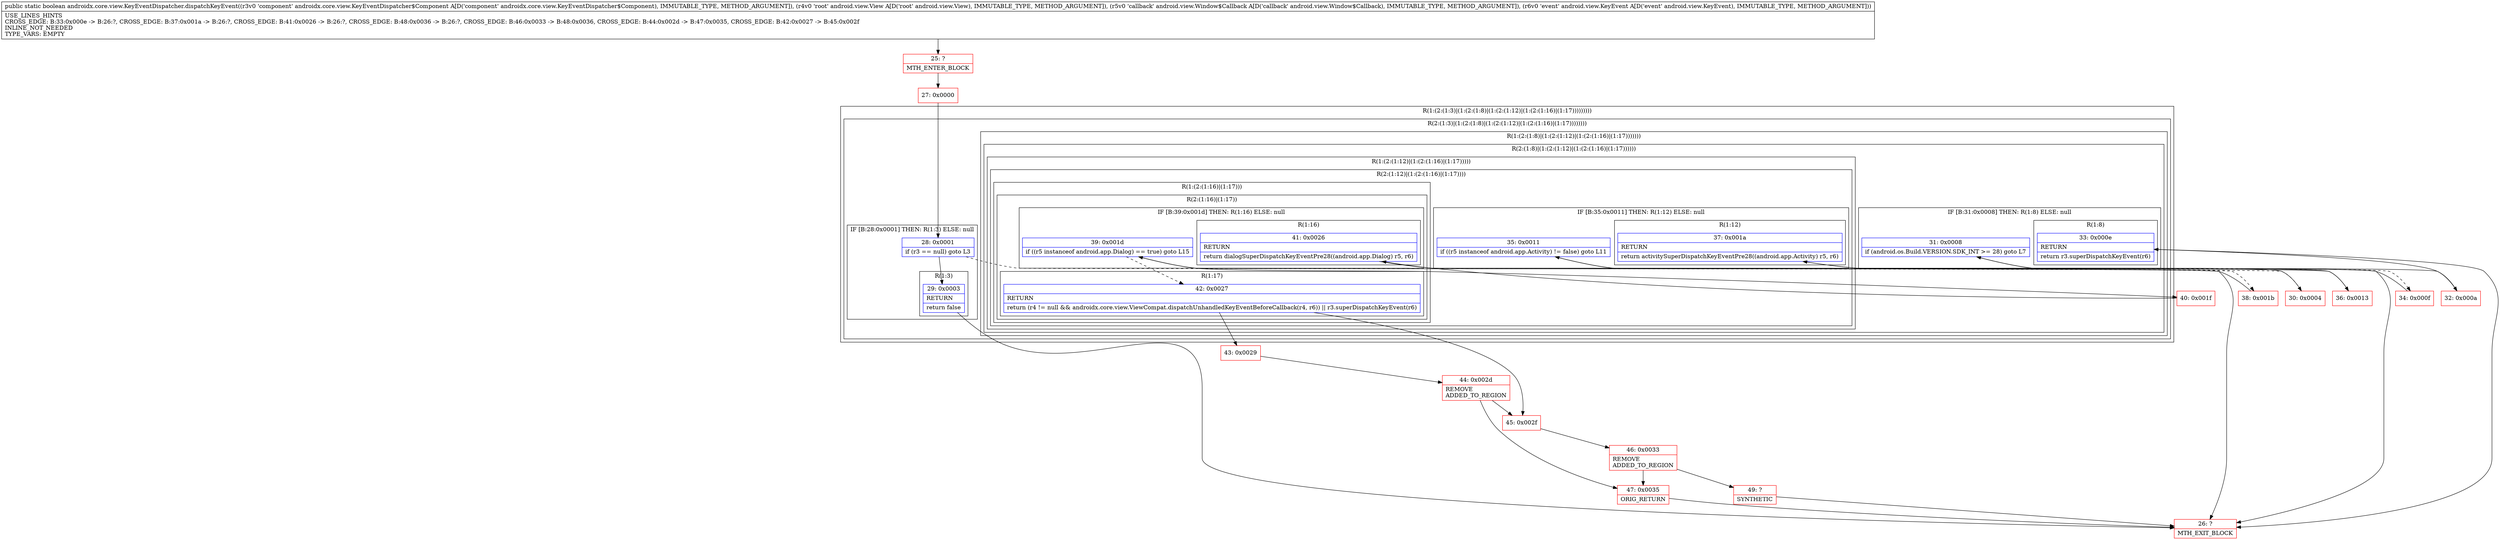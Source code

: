 digraph "CFG forandroidx.core.view.KeyEventDispatcher.dispatchKeyEvent(Landroidx\/core\/view\/KeyEventDispatcher$Component;Landroid\/view\/View;Landroid\/view\/Window$Callback;Landroid\/view\/KeyEvent;)Z" {
subgraph cluster_Region_1040986637 {
label = "R(1:(2:(1:3)|(1:(2:(1:8)|(1:(2:(1:12)|(1:(2:(1:16)|(1:17)))))))))";
node [shape=record,color=blue];
subgraph cluster_Region_1832972629 {
label = "R(2:(1:3)|(1:(2:(1:8)|(1:(2:(1:12)|(1:(2:(1:16)|(1:17))))))))";
node [shape=record,color=blue];
subgraph cluster_IfRegion_1094898020 {
label = "IF [B:28:0x0001] THEN: R(1:3) ELSE: null";
node [shape=record,color=blue];
Node_28 [shape=record,label="{28\:\ 0x0001|if (r3 == null) goto L3\l}"];
subgraph cluster_Region_66026581 {
label = "R(1:3)";
node [shape=record,color=blue];
Node_29 [shape=record,label="{29\:\ 0x0003|RETURN\l|return false\l}"];
}
}
subgraph cluster_Region_1554823807 {
label = "R(1:(2:(1:8)|(1:(2:(1:12)|(1:(2:(1:16)|(1:17)))))))";
node [shape=record,color=blue];
subgraph cluster_Region_915157734 {
label = "R(2:(1:8)|(1:(2:(1:12)|(1:(2:(1:16)|(1:17))))))";
node [shape=record,color=blue];
subgraph cluster_IfRegion_1636961442 {
label = "IF [B:31:0x0008] THEN: R(1:8) ELSE: null";
node [shape=record,color=blue];
Node_31 [shape=record,label="{31\:\ 0x0008|if (android.os.Build.VERSION.SDK_INT \>= 28) goto L7\l}"];
subgraph cluster_Region_434620689 {
label = "R(1:8)";
node [shape=record,color=blue];
Node_33 [shape=record,label="{33\:\ 0x000e|RETURN\l|return r3.superDispatchKeyEvent(r6)\l}"];
}
}
subgraph cluster_Region_539092752 {
label = "R(1:(2:(1:12)|(1:(2:(1:16)|(1:17)))))";
node [shape=record,color=blue];
subgraph cluster_Region_2003696368 {
label = "R(2:(1:12)|(1:(2:(1:16)|(1:17))))";
node [shape=record,color=blue];
subgraph cluster_IfRegion_116072355 {
label = "IF [B:35:0x0011] THEN: R(1:12) ELSE: null";
node [shape=record,color=blue];
Node_35 [shape=record,label="{35\:\ 0x0011|if ((r5 instanceof android.app.Activity) != false) goto L11\l}"];
subgraph cluster_Region_568586542 {
label = "R(1:12)";
node [shape=record,color=blue];
Node_37 [shape=record,label="{37\:\ 0x001a|RETURN\l|return activitySuperDispatchKeyEventPre28((android.app.Activity) r5, r6)\l}"];
}
}
subgraph cluster_Region_248879973 {
label = "R(1:(2:(1:16)|(1:17)))";
node [shape=record,color=blue];
subgraph cluster_Region_376916533 {
label = "R(2:(1:16)|(1:17))";
node [shape=record,color=blue];
subgraph cluster_IfRegion_1212107103 {
label = "IF [B:39:0x001d] THEN: R(1:16) ELSE: null";
node [shape=record,color=blue];
Node_39 [shape=record,label="{39\:\ 0x001d|if ((r5 instanceof android.app.Dialog) == true) goto L15\l}"];
subgraph cluster_Region_1995160567 {
label = "R(1:16)";
node [shape=record,color=blue];
Node_41 [shape=record,label="{41\:\ 0x0026|RETURN\l|return dialogSuperDispatchKeyEventPre28((android.app.Dialog) r5, r6)\l}"];
}
}
subgraph cluster_Region_1422330108 {
label = "R(1:17)";
node [shape=record,color=blue];
Node_42 [shape=record,label="{42\:\ 0x0027|RETURN\l|return (r4 != null && androidx.core.view.ViewCompat.dispatchUnhandledKeyEventBeforeCallback(r4, r6)) \|\| r3.superDispatchKeyEvent(r6)\l}"];
}
}
}
}
}
}
}
}
}
Node_25 [shape=record,color=red,label="{25\:\ ?|MTH_ENTER_BLOCK\l}"];
Node_27 [shape=record,color=red,label="{27\:\ 0x0000}"];
Node_26 [shape=record,color=red,label="{26\:\ ?|MTH_EXIT_BLOCK\l}"];
Node_30 [shape=record,color=red,label="{30\:\ 0x0004}"];
Node_32 [shape=record,color=red,label="{32\:\ 0x000a}"];
Node_34 [shape=record,color=red,label="{34\:\ 0x000f}"];
Node_36 [shape=record,color=red,label="{36\:\ 0x0013}"];
Node_38 [shape=record,color=red,label="{38\:\ 0x001b}"];
Node_40 [shape=record,color=red,label="{40\:\ 0x001f}"];
Node_43 [shape=record,color=red,label="{43\:\ 0x0029}"];
Node_44 [shape=record,color=red,label="{44\:\ 0x002d|REMOVE\lADDED_TO_REGION\l}"];
Node_47 [shape=record,color=red,label="{47\:\ 0x0035|ORIG_RETURN\l}"];
Node_45 [shape=record,color=red,label="{45\:\ 0x002f}"];
Node_46 [shape=record,color=red,label="{46\:\ 0x0033|REMOVE\lADDED_TO_REGION\l}"];
Node_49 [shape=record,color=red,label="{49\:\ ?|SYNTHETIC\l}"];
MethodNode[shape=record,label="{public static boolean androidx.core.view.KeyEventDispatcher.dispatchKeyEvent((r3v0 'component' androidx.core.view.KeyEventDispatcher$Component A[D('component' androidx.core.view.KeyEventDispatcher$Component), IMMUTABLE_TYPE, METHOD_ARGUMENT]), (r4v0 'root' android.view.View A[D('root' android.view.View), IMMUTABLE_TYPE, METHOD_ARGUMENT]), (r5v0 'callback' android.view.Window$Callback A[D('callback' android.view.Window$Callback), IMMUTABLE_TYPE, METHOD_ARGUMENT]), (r6v0 'event' android.view.KeyEvent A[D('event' android.view.KeyEvent), IMMUTABLE_TYPE, METHOD_ARGUMENT]))  | USE_LINES_HINTS\lCROSS_EDGE: B:33:0x000e \-\> B:26:?, CROSS_EDGE: B:37:0x001a \-\> B:26:?, CROSS_EDGE: B:41:0x0026 \-\> B:26:?, CROSS_EDGE: B:48:0x0036 \-\> B:26:?, CROSS_EDGE: B:46:0x0033 \-\> B:48:0x0036, CROSS_EDGE: B:44:0x002d \-\> B:47:0x0035, CROSS_EDGE: B:42:0x0027 \-\> B:45:0x002f\lINLINE_NOT_NEEDED\lTYPE_VARS: EMPTY\l}"];
MethodNode -> Node_25;Node_28 -> Node_29;
Node_28 -> Node_30[style=dashed];
Node_29 -> Node_26;
Node_31 -> Node_32;
Node_31 -> Node_34[style=dashed];
Node_33 -> Node_26;
Node_35 -> Node_36;
Node_35 -> Node_38[style=dashed];
Node_37 -> Node_26;
Node_39 -> Node_40;
Node_39 -> Node_42[style=dashed];
Node_41 -> Node_26;
Node_42 -> Node_43;
Node_42 -> Node_45;
Node_25 -> Node_27;
Node_27 -> Node_28;
Node_30 -> Node_31;
Node_32 -> Node_33;
Node_34 -> Node_35;
Node_36 -> Node_37;
Node_38 -> Node_39;
Node_40 -> Node_41;
Node_43 -> Node_44;
Node_44 -> Node_45;
Node_44 -> Node_47;
Node_47 -> Node_26;
Node_45 -> Node_46;
Node_46 -> Node_47;
Node_46 -> Node_49;
Node_49 -> Node_26;
}

